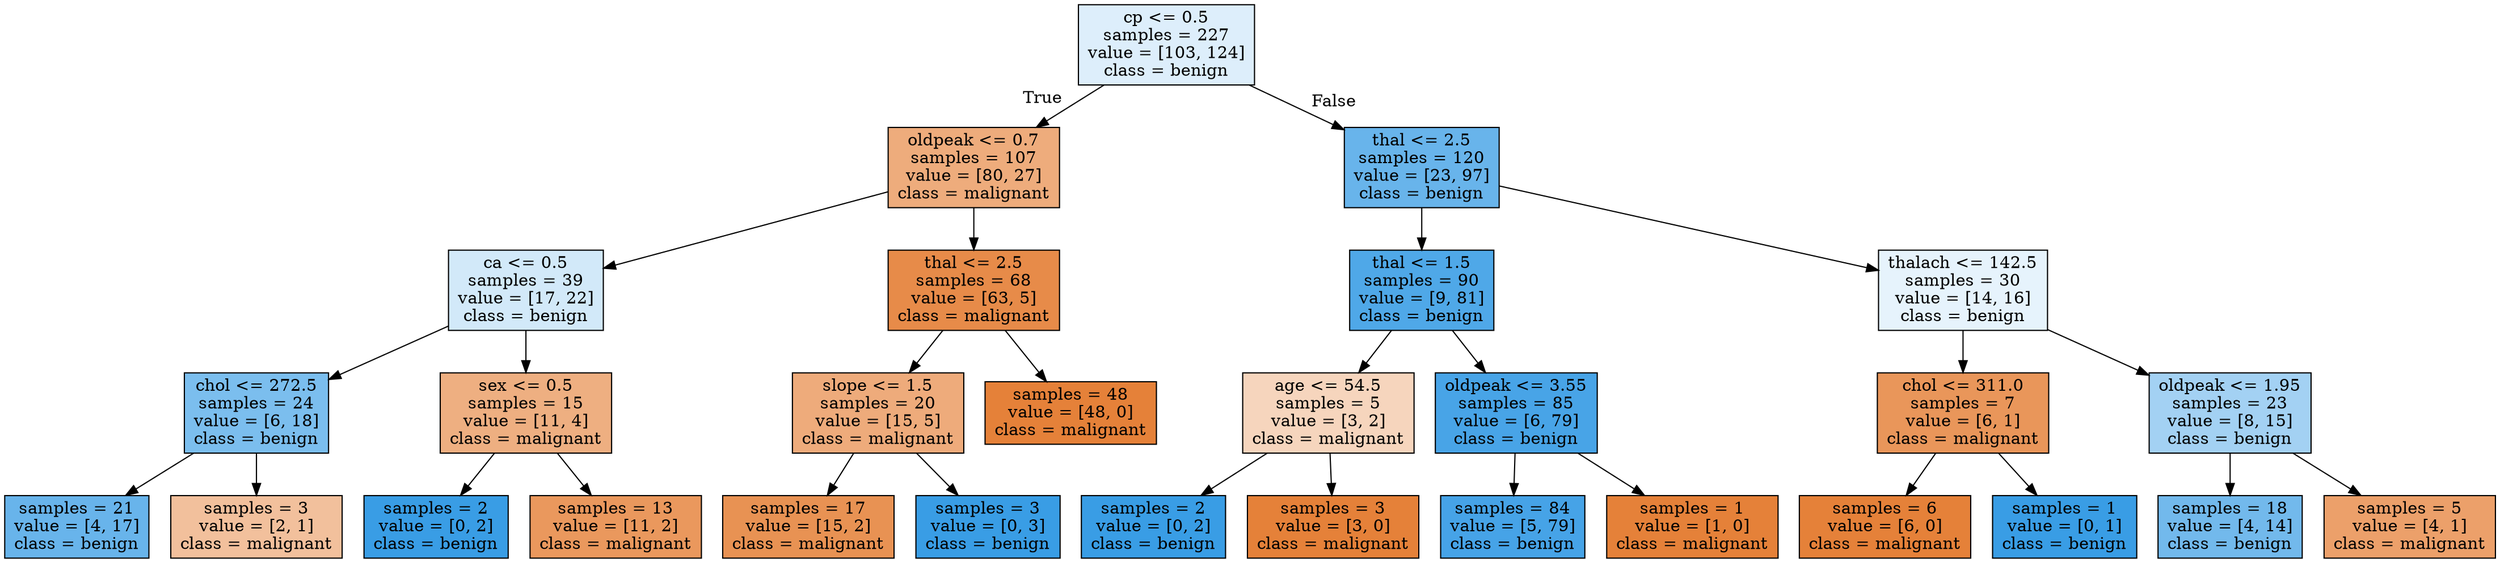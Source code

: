 digraph Tree {
node [shape=box, style="filled", color="black"] ;
0 [label="cp <= 0.5\nsamples = 227\nvalue = [103, 124]\nclass = benign", fillcolor="#ddeefb"] ;
1 [label="oldpeak <= 0.7\nsamples = 107\nvalue = [80, 27]\nclass = malignant", fillcolor="#eeac7c"] ;
0 -> 1 [labeldistance=2.5, labelangle=45, headlabel="True"] ;
2 [label="ca <= 0.5\nsamples = 39\nvalue = [17, 22]\nclass = benign", fillcolor="#d2e9f9"] ;
1 -> 2 ;
3 [label="chol <= 272.5\nsamples = 24\nvalue = [6, 18]\nclass = benign", fillcolor="#7bbeee"] ;
2 -> 3 ;
4 [label="samples = 21\nvalue = [4, 17]\nclass = benign", fillcolor="#68b4eb"] ;
3 -> 4 ;
5 [label="samples = 3\nvalue = [2, 1]\nclass = malignant", fillcolor="#f2c09c"] ;
3 -> 5 ;
6 [label="sex <= 0.5\nsamples = 15\nvalue = [11, 4]\nclass = malignant", fillcolor="#eeaf81"] ;
2 -> 6 ;
7 [label="samples = 2\nvalue = [0, 2]\nclass = benign", fillcolor="#399de5"] ;
6 -> 7 ;
8 [label="samples = 13\nvalue = [11, 2]\nclass = malignant", fillcolor="#ea985d"] ;
6 -> 8 ;
9 [label="thal <= 2.5\nsamples = 68\nvalue = [63, 5]\nclass = malignant", fillcolor="#e78b49"] ;
1 -> 9 ;
10 [label="slope <= 1.5\nsamples = 20\nvalue = [15, 5]\nclass = malignant", fillcolor="#eeab7b"] ;
9 -> 10 ;
11 [label="samples = 17\nvalue = [15, 2]\nclass = malignant", fillcolor="#e89253"] ;
10 -> 11 ;
12 [label="samples = 3\nvalue = [0, 3]\nclass = benign", fillcolor="#399de5"] ;
10 -> 12 ;
13 [label="samples = 48\nvalue = [48, 0]\nclass = malignant", fillcolor="#e58139"] ;
9 -> 13 ;
14 [label="thal <= 2.5\nsamples = 120\nvalue = [23, 97]\nclass = benign", fillcolor="#68b4eb"] ;
0 -> 14 [labeldistance=2.5, labelangle=-45, headlabel="False"] ;
15 [label="thal <= 1.5\nsamples = 90\nvalue = [9, 81]\nclass = benign", fillcolor="#4fa8e8"] ;
14 -> 15 ;
16 [label="age <= 54.5\nsamples = 5\nvalue = [3, 2]\nclass = malignant", fillcolor="#f6d5bd"] ;
15 -> 16 ;
17 [label="samples = 2\nvalue = [0, 2]\nclass = benign", fillcolor="#399de5"] ;
16 -> 17 ;
18 [label="samples = 3\nvalue = [3, 0]\nclass = malignant", fillcolor="#e58139"] ;
16 -> 18 ;
19 [label="oldpeak <= 3.55\nsamples = 85\nvalue = [6, 79]\nclass = benign", fillcolor="#48a4e7"] ;
15 -> 19 ;
20 [label="samples = 84\nvalue = [5, 79]\nclass = benign", fillcolor="#46a3e7"] ;
19 -> 20 ;
21 [label="samples = 1\nvalue = [1, 0]\nclass = malignant", fillcolor="#e58139"] ;
19 -> 21 ;
22 [label="thalach <= 142.5\nsamples = 30\nvalue = [14, 16]\nclass = benign", fillcolor="#e6f3fc"] ;
14 -> 22 ;
23 [label="chol <= 311.0\nsamples = 7\nvalue = [6, 1]\nclass = malignant", fillcolor="#e9965a"] ;
22 -> 23 ;
24 [label="samples = 6\nvalue = [6, 0]\nclass = malignant", fillcolor="#e58139"] ;
23 -> 24 ;
25 [label="samples = 1\nvalue = [0, 1]\nclass = benign", fillcolor="#399de5"] ;
23 -> 25 ;
26 [label="oldpeak <= 1.95\nsamples = 23\nvalue = [8, 15]\nclass = benign", fillcolor="#a3d1f3"] ;
22 -> 26 ;
27 [label="samples = 18\nvalue = [4, 14]\nclass = benign", fillcolor="#72b9ec"] ;
26 -> 27 ;
28 [label="samples = 5\nvalue = [4, 1]\nclass = malignant", fillcolor="#eca06a"] ;
26 -> 28 ;
}